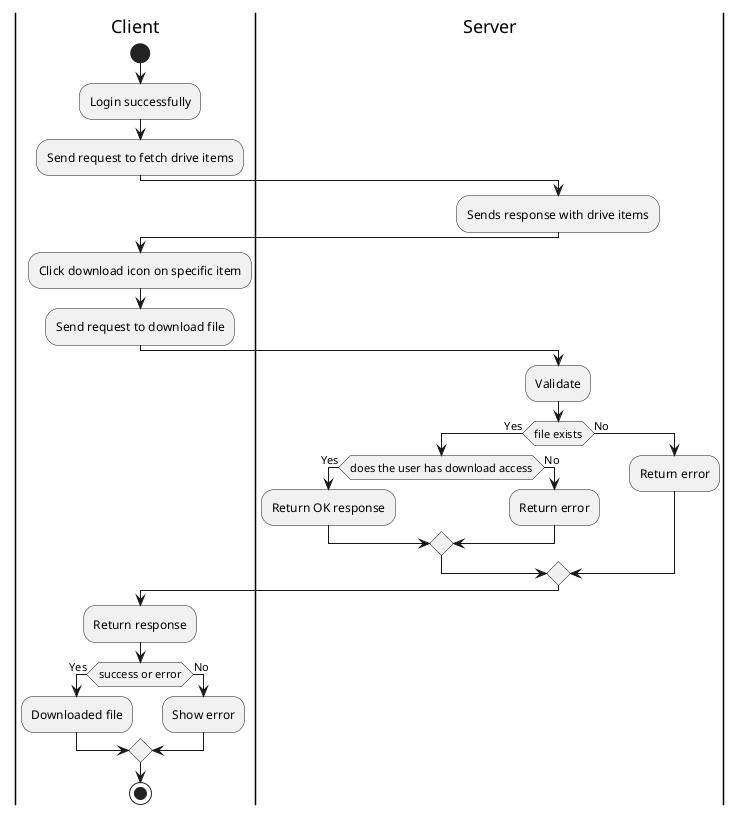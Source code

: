 @startuml
|Client|
start
|Client|
:Login successfully;
:Send request to fetch drive items;
|Server|
:Sends response with drive items;
|Client|
:Click download icon on specific item;
:Send request to download file;
|Server|
:Validate;
if (file exists) then
 ->Yes;
 if (does the user has download access) then
  ->Yes;
  :Return OK response;
 else
  ->No;
  :Return error;
 endif
else
 -> No;
 :Return error;
endif
|Client|
:Return response;
if(success or error) then
->Yes;
:Downloaded file;
else
->No;
:Show error;
endif
stop
@enduml
